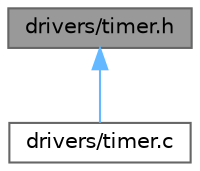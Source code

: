 digraph "drivers/timer.h"
{
 // LATEX_PDF_SIZE
  bgcolor="transparent";
  edge [fontname=Helvetica,fontsize=10,labelfontname=Helvetica,labelfontsize=10];
  node [fontname=Helvetica,fontsize=10,shape=box,height=0.2,width=0.4];
  Node1 [id="Node000001",label="drivers/timer.h",height=0.2,width=0.4,color="gray40", fillcolor="grey60", style="filled", fontcolor="black",tooltip="Controller for a hardware timer module."];
  Node1 -> Node2 [id="edge1_Node000001_Node000002",dir="back",color="steelblue1",style="solid",tooltip=" "];
  Node2 [id="Node000002",label="drivers/timer.c",height=0.2,width=0.4,color="grey40", fillcolor="white", style="filled",URL="$timer_8c.html",tooltip=" "];
}
